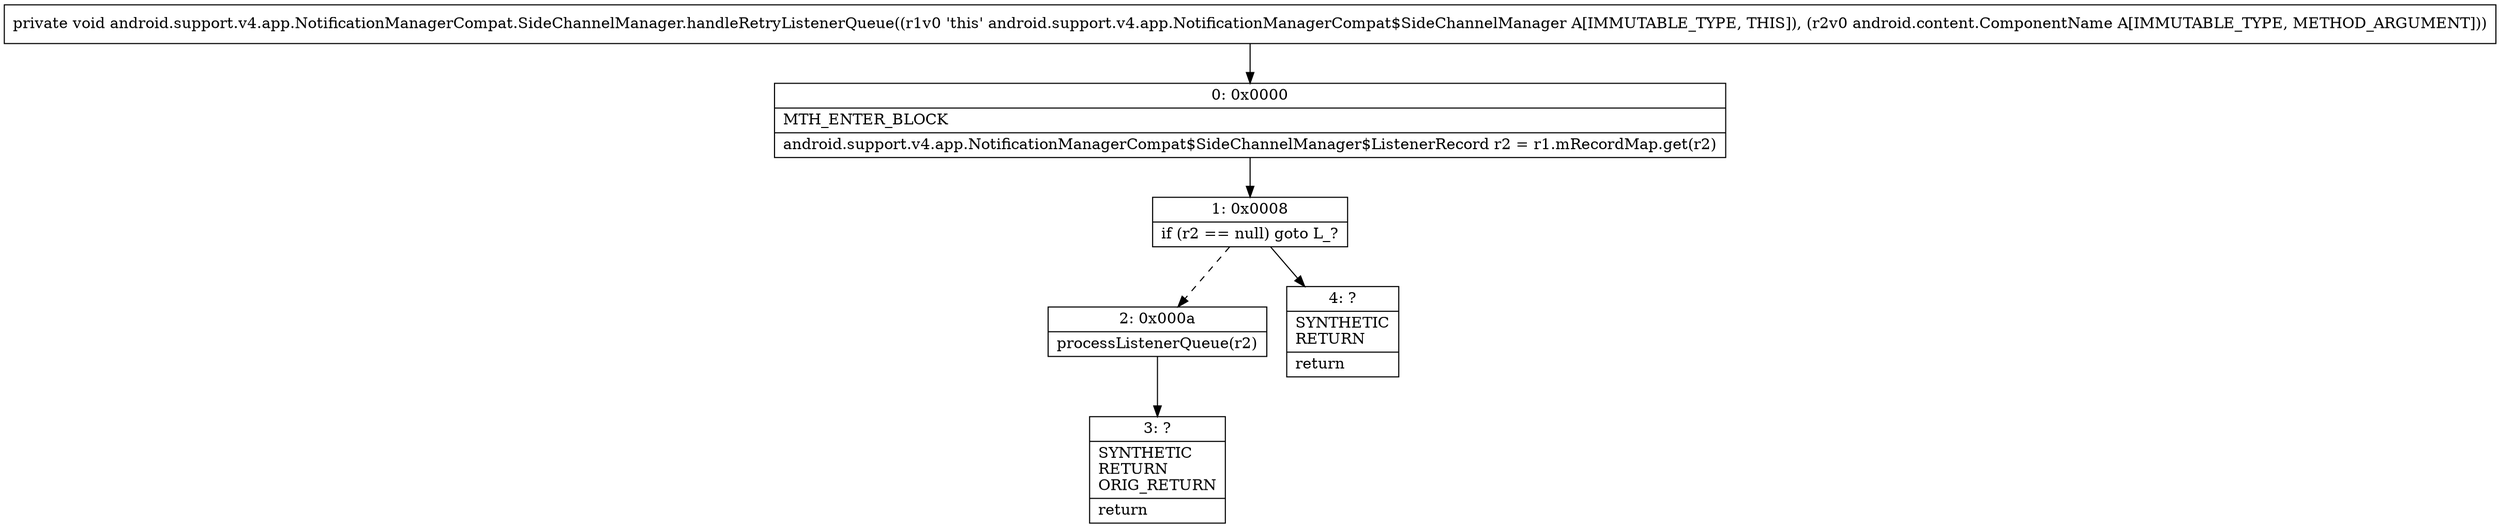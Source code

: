 digraph "CFG forandroid.support.v4.app.NotificationManagerCompat.SideChannelManager.handleRetryListenerQueue(Landroid\/content\/ComponentName;)V" {
Node_0 [shape=record,label="{0\:\ 0x0000|MTH_ENTER_BLOCK\l|android.support.v4.app.NotificationManagerCompat$SideChannelManager$ListenerRecord r2 = r1.mRecordMap.get(r2)\l}"];
Node_1 [shape=record,label="{1\:\ 0x0008|if (r2 == null) goto L_?\l}"];
Node_2 [shape=record,label="{2\:\ 0x000a|processListenerQueue(r2)\l}"];
Node_3 [shape=record,label="{3\:\ ?|SYNTHETIC\lRETURN\lORIG_RETURN\l|return\l}"];
Node_4 [shape=record,label="{4\:\ ?|SYNTHETIC\lRETURN\l|return\l}"];
MethodNode[shape=record,label="{private void android.support.v4.app.NotificationManagerCompat.SideChannelManager.handleRetryListenerQueue((r1v0 'this' android.support.v4.app.NotificationManagerCompat$SideChannelManager A[IMMUTABLE_TYPE, THIS]), (r2v0 android.content.ComponentName A[IMMUTABLE_TYPE, METHOD_ARGUMENT])) }"];
MethodNode -> Node_0;
Node_0 -> Node_1;
Node_1 -> Node_2[style=dashed];
Node_1 -> Node_4;
Node_2 -> Node_3;
}

